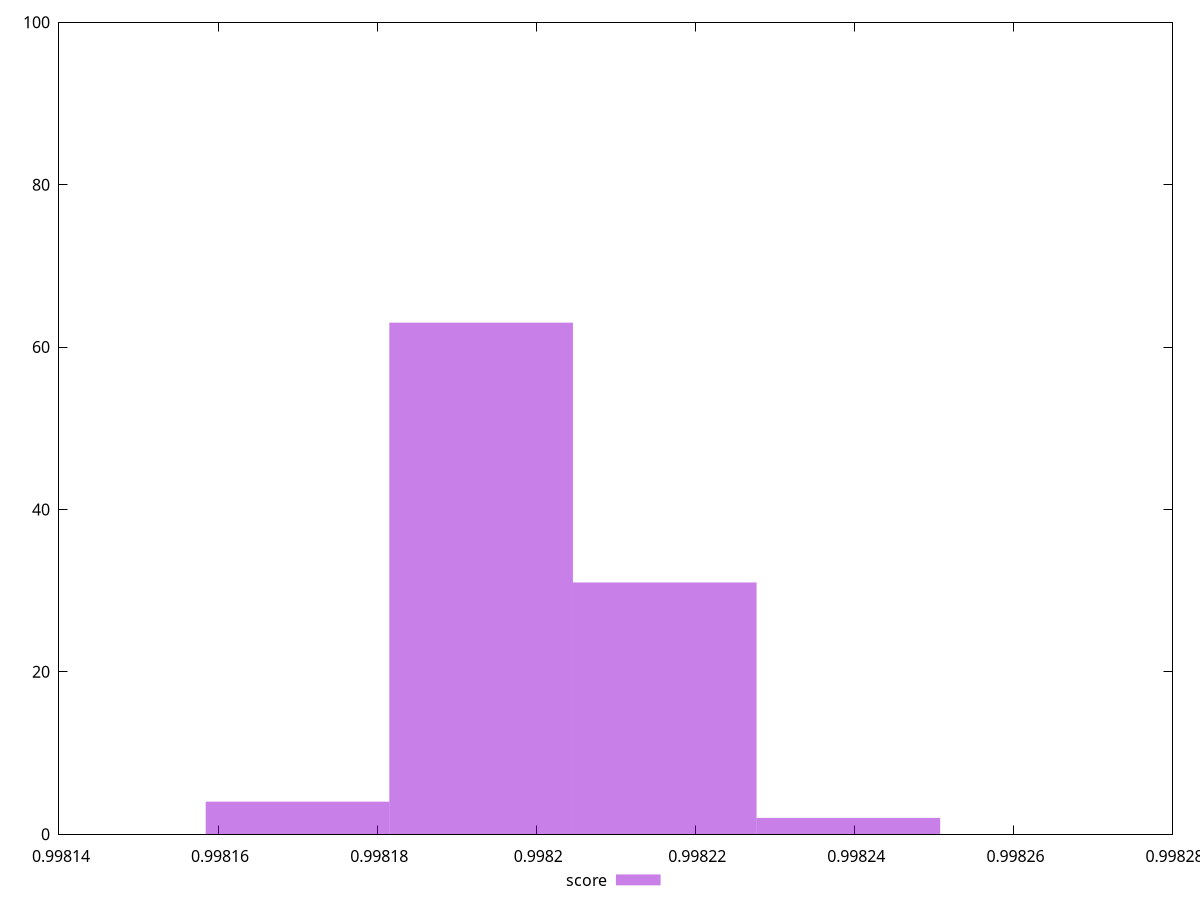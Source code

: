 reset
set terminal svg size 640, 490 enhanced background rgb 'white'
set output "report_00007_2020-12-11T15:55:29.892Z/first-cpu-idle/samples/pages+cached+noexternal+nocss/score/histogram.svg"

$score <<EOF
0.9981930749710327 63
0.9982161615190118 31
0.9981699884230537 4
0.9982392480669909 2
EOF

set key outside below
set boxwidth 0.00002308654797906961
set yrange [0:100]
set style fill transparent solid 0.5 noborder

plot \
  $score title "score" with boxes, \


reset